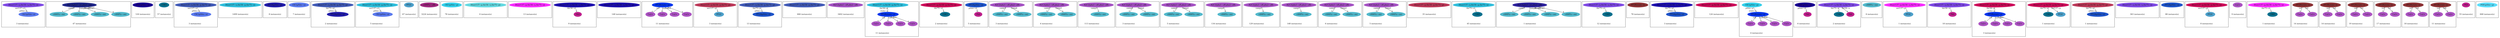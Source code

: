 # Snapshot [Event: 12839697, Time: 250.000000]
digraph G{
subgraph cluster0{
	counter0 [label = "3 instance(s)", shape=none];
	node0_415 [label = "D(ser137~u,thr34~u,thr75~u)", color = "0.724199819524,0.675818655355,0.889222302727", style=filled];
	node0_415 -> counter0 [style=invis];
	node0_3200 [label = "CK1(pSite~u)", color = "0.631792777547,0.616355006865,0.932364815029", style=filled];
	node0_3200 -> counter0 [style=invis];
	 node0_415 -> node0_3200 [taillabel="ser137~u", headlabel="pSite~u", dir=none];
}
subgraph cluster2{
	counter2 [label = "47 instance(s)", shape=none];
	node2_4824 [label = "R2C2(pka1~on,pka2~on)", color = "0.655500448491,0.764512102995,0.530128484675", style=filled];
	node2_4824 -> counter2 [style=invis];
	node2_10029 [label = "cAMP(c~on)", color = "0.526390617977,0.590680257724,0.799892431704", style=filled];
	node2_10029 -> counter2 [style=invis];
	node2_11561 [label = "cAMP(c~on)", color = "0.526390617977,0.590680257724,0.799892431704", style=filled];
	node2_11561 -> counter2 [style=invis];
	node2_12124 [label = "cAMP(c~on)", color = "0.526390617977,0.590680257724,0.799892431704", style=filled];
	node2_12124 -> counter2 [style=invis];
	node2_12294 [label = "cAMP(c~on)", color = "0.526390617977,0.590680257724,0.799892431704", style=filled];
	node2_12294 -> counter2 [style=invis];
	 node2_4824 -> node2_10029 [taillabel="camp4", headlabel="a", dir=none];
	 node2_4824 -> node2_12294 [taillabel="camp3", headlabel="a", dir=none];
	 node2_4824 -> node2_11561 [taillabel="camp2", headlabel="a", dir=none];
	 node2_4824 -> node2_12124 [taillabel="camp1", headlabel="a", dir=none];
}
subgraph cluster4{
	counter4 [label = "530 instance(s)", shape=none];
	node4_3220 [label = "PDE(pSite~u)", color = "0.694387339894,0.978710261099,0.572126758772", style=filled];
	node4_3220 -> counter4 [style=invis];
}
subgraph cluster6{
	counter6 [label = "57 instance(s)", shape=none];
	node6_3000 [label = "CDK5", color = "0.536831168481,0.941798407064,0.559814498761", style=filled];
	node6_3000 -> counter6 [style=invis];
}
subgraph cluster8{
	counter8 [label = "3 instance(s)", shape=none];
	node8_398 [label = "D(ser137~u,thr34~p,thr75~p)", color = "0.631611188249,0.640485004836,0.713716050452", style=filled];
	node8_398 -> counter8 [style=invis];
	node8_3148 [label = "CK1(pSite~u)", color = "0.631792777547,0.616355006865,0.932364815029", style=filled];
	node8_3148 -> counter8 [style=invis];
	 node8_398 -> node8_3148 [taillabel="ser137~u", headlabel="pSite~u", dir=none];
}
subgraph cluster10{
	counter10 [label = "1499 instance(s)", shape=none];
	node10_0 [label = "D(ser137~u,thr34~p,thr75~u)", color = "0.528957223731,0.782769851128,0.858828530887", style=filled];
	node10_0 -> counter10 [style=invis];
}
subgraph cluster12{
	counter12 [label = "8 instance(s)", shape=none];
	node12_4447 [label = "PP2A(pSite~p)", color = "0.672604046694,0.825742728919,0.667458543992", style=filled];
	node12_4447 -> counter12 [style=invis];
}
subgraph cluster14{
	counter14 [label = "7 instance(s)", shape=none];
	node14_3144 [label = "CK1(pSite~u)", color = "0.631792777547,0.616355006865,0.932364815029", style=filled];
	node14_3144 -> counter14 [style=invis];
}
subgraph cluster16{
	counter16 [label = "2 instance(s)", shape=none];
	node16_960 [label = "D(ser137~u,thr34~p,thr75~p)", color = "0.631611188249,0.640485004836,0.713716050452", style=filled];
	node16_960 -> counter16 [style=invis];
	node16_4513 [label = "PP2A(pSite~p)", color = "0.672604046694,0.825742728919,0.667458543992", style=filled];
	node16_4513 -> counter16 [style=invis];
	 node16_960 -> node16_4513 [taillabel="thr75~p", headlabel="pSite~p", dir=none];
}
subgraph cluster18{
	counter18 [label = "5 instance(s)", shape=none];
	node18_11 [label = "D(ser137~u,thr34~p,thr75~u)", color = "0.528957223731,0.782769851128,0.858828530887", style=filled];
	node18_11 -> counter18 [style=invis];
	node18_3161 [label = "CK1(pSite~u)", color = "0.631792777547,0.616355006865,0.932364815029", style=filled];
	node18_3161 -> counter18 [style=invis];
	 node18_11 -> node18_3161 [taillabel="ser137~u", headlabel="pSite~u", dir=none];
}
subgraph cluster20{
	counter20 [label = "67 instance(s)", shape=none];
	node20_4744 [label = "PP2C", color = "0.556219078744,0.61426064741,0.794327450149", style=filled];
	node20_4744 -> counter20 [style=invis];
}
subgraph cluster22{
	counter22 [label = "3224 instance(s)", shape=none];
	node22_8825 [label = "cAMP(c~off)", color = "0.878267696647,0.743498310439,0.624131177011", style=filled];
	node22_8825 -> counter22 [style=invis];
}
subgraph cluster24{
	counter24 [label = "78 instance(s)", shape=none];
	node24_3120 [label = "CK1(pSite~p)", color = "0.524502208368,0.776517640095,0.920440143131", style=filled];
	node24_3120 -> counter24 [style=invis];
}
subgraph cluster26{
	counter26 [label = "6 instance(s)", shape=none];
	node26_1057 [label = "D(ser137~p,thr34~u,thr75~p)", color = "0.510484498342,0.552224952875,0.879537240404", style=filled];
	node26_1057 -> counter26 [style=invis];
}
subgraph cluster28{
	counter28 [label = "13 instance(s)", shape=none];
	node28_101 [label = "D(ser137~p,thr34~u,thr75~u)", color = "0.827730137207,0.824324497711,0.993682117253", style=filled];
	node28_101 -> counter28 [style=invis];
}
subgraph cluster30{
	counter30 [label = "9 instance(s)", shape=none];
	node30_45 [label = "D(ser137~u,thr34~u,thr75~p)", color = "0.679722610913,0.902203359505,0.677596751942", style=filled];
	node30_45 -> counter30 [style=invis];
	node30_13471 [label = "PKA", color = "0.887546045598,0.8292518834,0.749456910969", style=filled];
	node30_13471 -> counter30 [style=invis];
	 node30_45 -> node30_13471 [taillabel="thr34~u", headlabel="a", dir=none];
}
subgraph cluster32{
	counter32 [label = "148 instance(s)", shape=none];
	node32_29 [label = "D(ser137~u,thr34~u,thr75~p)", color = "0.679722610913,0.902203359505,0.677596751942", style=filled];
	node32_29 -> counter32 [style=invis];
}
subgraph cluster34{
	counter34 [label = "11 instance(s)", shape=none];
	node34_4561 [label = "PP2B(state~a)", color = "0.632041074856,0.966370417997,0.926922010733", style=filled];
	node34_4561 -> counter34 [style=invis];
	node34_8917 [label = "Ca2+", color = "0.800655077098,0.56293018446,0.757819803947", style=filled];
	node34_8917 -> counter34 [style=invis];
	node34_9030 [label = "Ca2+", color = "0.800655077098,0.56293018446,0.757819803947", style=filled];
	node34_9030 -> counter34 [style=invis];
	node34_13694 [label = "Ca2+", color = "0.800655077098,0.56293018446,0.757819803947", style=filled];
	node34_13694 -> counter34 [style=invis];
	node34_13787 [label = "Ca2+", color = "0.800655077098,0.56293018446,0.757819803947", style=filled];
	node34_13787 -> counter34 [style=invis];
	 node34_4561 -> node34_13787 [taillabel="ca4", headlabel="a", dir=none];
	 node34_4561 -> node34_8917 [taillabel="ca3", headlabel="a", dir=none];
	 node34_4561 -> node34_9030 [taillabel="ca2", headlabel="a", dir=none];
	 node34_4561 -> node34_13694 [taillabel="ca1", headlabel="a", dir=none];
}
subgraph cluster36{
	counter36 [label = "3 instance(s)", shape=none];
	node36_1652 [label = "D(ser137~p,thr34~p,thr75~p)", color = "0.958981902747,0.700934370782,0.731656088199", style=filled];
	node36_1652 -> counter36 [style=invis];
	node36_4800 [label = "PP2C", color = "0.556219078744,0.61426064741,0.794327450149", style=filled];
	node36_4800 -> counter36 [style=invis];
	 node36_1652 -> node36_4800 [taillabel="ser137~p", headlabel="a", dir=none];
}
subgraph cluster38{
	counter38 [label = "13 instance(s)", shape=none];
	node38_33 [label = "D(ser137~u,thr34~p,thr75~p)", color = "0.631611188249,0.640485004836,0.713716050452", style=filled];
	node38_33 -> counter38 [style=invis];
	node38_4514 [label = "PP2A(pSite~u)", color = "0.614212476318,0.846321262235,0.78557854135", style=filled];
	node38_4514 -> counter38 [style=invis];
	 node38_33 -> node38_4514 [taillabel="thr75~p", headlabel="pSite~u", dir=none];
}
subgraph cluster40{
	counter40 [label = "666 instance(s)", shape=none];
	node40_5 [label = "D(ser137~u,thr34~p,thr75~p)", color = "0.631611188249,0.640485004836,0.713716050452", style=filled];
	node40_5 -> counter40 [style=invis];
}
subgraph cluster42{
	counter42 [label = "3402 instance(s)", shape=none];
	node42_4825 [label = "R2C2(pka1~off,pka2~off)", color = "0.788980421243,0.581691759331,0.761674200239", style=filled];
	node42_4825 -> counter42 [style=invis];
}
subgraph cluster44{
	counter44 [label = "11 instance(s)", shape=none];
	node44_21 [label = "D(ser137~u,thr34~p,thr75~u)", color = "0.528957223731,0.782769851128,0.858828530887", style=filled];
	node44_21 -> counter44 [style=invis];
	node44_4645 [label = "PP2B(state~a)", color = "0.632041074856,0.966370417997,0.926922010733", style=filled];
	node44_4645 -> counter44 [style=invis];
	node44_9054 [label = "Ca2+", color = "0.800655077098,0.56293018446,0.757819803947", style=filled];
	node44_9054 -> counter44 [style=invis];
	node44_13465 [label = "Ca2+", color = "0.800655077098,0.56293018446,0.757819803947", style=filled];
	node44_13465 -> counter44 [style=invis];
	node44_13598 [label = "Ca2+", color = "0.800655077098,0.56293018446,0.757819803947", style=filled];
	node44_13598 -> counter44 [style=invis];
	node44_13784 [label = "Ca2+", color = "0.800655077098,0.56293018446,0.757819803947", style=filled];
	node44_13784 -> counter44 [style=invis];
	 node44_4645 -> node44_13465 [taillabel="ca4", headlabel="a", dir=none];
	 node44_4645 -> node44_13784 [taillabel="ca3", headlabel="a", dir=none];
	 node44_4645 -> node44_9054 [taillabel="ca2", headlabel="a", dir=none];
	 node44_4645 -> node44_13598 [taillabel="ca1", headlabel="a", dir=none];
	 node44_21 -> node44_4645 [taillabel="thr34~p", headlabel="state~a", dir=none];
}
subgraph cluster46{
	counter46 [label = "2 instance(s)", shape=none];
	node46_19 [label = "D(ser137~p,thr34~p,thr75~u)", color = "0.932737598213,0.937989657099,0.796990507666", style=filled];
	node46_19 -> counter46 [style=invis];
	node46_3036 [label = "CDK5", color = "0.536831168481,0.941798407064,0.559814498761", style=filled];
	node46_3036 -> counter46 [style=invis];
	 node46_19 -> node46_3036 [taillabel="thr75~u", headlabel="a", dir=none];
}
subgraph cluster48{
	counter48 [label = "5 instance(s)", shape=none];
	node48_4453 [label = "PP2A(pSite~u)", color = "0.614212476318,0.846321262235,0.78557854135", style=filled];
	node48_4453 -> counter48 [style=invis];
	node48_9051 [label = "PKA", color = "0.887546045598,0.8292518834,0.749456910969", style=filled];
	node48_9051 -> counter48 [style=invis];
	 node48_4453 -> node48_9051 [taillabel="pSite~u", headlabel="a", dir=none];
}
subgraph cluster50{
	counter50 [label = "3 instance(s)", shape=none];
	node50_5920 [label = "R2C2(pka1~off,pka2~off)", color = "0.788980421243,0.581691759331,0.761674200239", style=filled];
	node50_5920 -> counter50 [style=invis];
	node50_9147 [label = "cAMP(c~on)", color = "0.526390617977,0.590680257724,0.799892431704", style=filled];
	node50_9147 -> counter50 [style=invis];
	node50_12185 [label = "cAMP(c~on)", color = "0.526390617977,0.590680257724,0.799892431704", style=filled];
	node50_12185 -> counter50 [style=invis];
	 node50_5920 -> node50_12185 [taillabel="camp4", headlabel="a", dir=none];
	 node50_5920 -> node50_9147 [taillabel="camp3", headlabel="a", dir=none];
}
subgraph cluster51{
	counter51 [label = "4 instance(s)", shape=none];
	node51_5014 [label = "R2C2(pka1~off,pka2~off)", color = "0.788980421243,0.581691759331,0.761674200239", style=filled];
	node51_5014 -> counter51 [style=invis];
	node51_9500 [label = "cAMP(c~on)", color = "0.526390617977,0.590680257724,0.799892431704", style=filled];
	node51_9500 -> counter51 [style=invis];
	node51_10180 [label = "cAMP(c~on)", color = "0.526390617977,0.590680257724,0.799892431704", style=filled];
	node51_10180 -> counter51 [style=invis];
	 node51_5014 -> node51_10180 [taillabel="camp3", headlabel="a", dir=none];
	 node51_5014 -> node51_9500 [taillabel="camp1", headlabel="a", dir=none];
}
subgraph cluster52{
	counter52 [label = "113 instance(s)", shape=none];
	node52_4936 [label = "R2C2(pka1~off,pka2~off)", color = "0.788980421243,0.581691759331,0.761674200239", style=filled];
	node52_4936 -> counter52 [style=invis];
	node52_12595 [label = "cAMP(c~on)", color = "0.526390617977,0.590680257724,0.799892431704", style=filled];
	node52_12595 -> counter52 [style=invis];
	 node52_4936 -> node52_12595 [taillabel="camp3", headlabel="a", dir=none];
}
subgraph cluster53{
	counter53 [label = "3 instance(s)", shape=none];
	node53_4922 [label = "R2C2(pka1~off,pka2~off)", color = "0.788980421243,0.581691759331,0.761674200239", style=filled];
	node53_4922 -> counter53 [style=invis];
	node53_10878 [label = "cAMP(c~on)", color = "0.526390617977,0.590680257724,0.799892431704", style=filled];
	node53_10878 -> counter53 [style=invis];
	node53_12009 [label = "cAMP(c~on)", color = "0.526390617977,0.590680257724,0.799892431704", style=filled];
	node53_12009 -> counter53 [style=invis];
	 node53_4922 -> node53_10878 [taillabel="camp4", headlabel="a", dir=none];
	 node53_4922 -> node53_12009 [taillabel="camp2", headlabel="a", dir=none];
}
subgraph cluster54{
	counter54 [label = "5 instance(s)", shape=none];
	node54_4909 [label = "R2C2(pka1~off,pka2~off)", color = "0.788980421243,0.581691759331,0.761674200239", style=filled];
	node54_4909 -> counter54 [style=invis];
	node54_10539 [label = "cAMP(c~on)", color = "0.526390617977,0.590680257724,0.799892431704", style=filled];
	node54_10539 -> counter54 [style=invis];
	node54_12609 [label = "cAMP(c~on)", color = "0.526390617977,0.590680257724,0.799892431704", style=filled];
	node54_12609 -> counter54 [style=invis];
	 node54_4909 -> node54_10539 [taillabel="camp3", headlabel="a", dir=none];
	 node54_4909 -> node54_12609 [taillabel="camp2", headlabel="a", dir=none];
}
subgraph cluster55{
	counter55 [label = "134 instance(s)", shape=none];
	node55_4828 [label = "R2C2(pka1~off,pka2~off)", color = "0.788980421243,0.581691759331,0.761674200239", style=filled];
	node55_4828 -> counter55 [style=invis];
	node55_11023 [label = "cAMP(c~on)", color = "0.526390617977,0.590680257724,0.799892431704", style=filled];
	node55_11023 -> counter55 [style=invis];
	 node55_4828 -> node55_11023 [taillabel="camp4", headlabel="a", dir=none];
}
subgraph cluster56{
	counter56 [label = "129 instance(s)", shape=none];
	node56_4870 [label = "R2C2(pka1~off,pka2~off)", color = "0.788980421243,0.581691759331,0.761674200239", style=filled];
	node56_4870 -> counter56 [style=invis];
	node56_9899 [label = "cAMP(c~on)", color = "0.526390617977,0.590680257724,0.799892431704", style=filled];
	node56_9899 -> counter56 [style=invis];
	 node56_4870 -> node56_9899 [taillabel="camp2", headlabel="a", dir=none];
}
subgraph cluster57{
	counter57 [label = "148 instance(s)", shape=none];
	node57_4897 [label = "R2C2(pka1~off,pka2~off)", color = "0.788980421243,0.581691759331,0.761674200239", style=filled];
	node57_4897 -> counter57 [style=invis];
	node57_11549 [label = "cAMP(c~on)", color = "0.526390617977,0.590680257724,0.799892431704", style=filled];
	node57_11549 -> counter57 [style=invis];
	 node57_4897 -> node57_11549 [taillabel="camp1", headlabel="a", dir=none];
}
subgraph cluster58{
	counter58 [label = "6 instance(s)", shape=none];
	node58_6403 [label = "R2C2(pka1~off,pka2~off)", color = "0.788980421243,0.581691759331,0.761674200239", style=filled];
	node58_6403 -> counter58 [style=invis];
	node58_10756 [label = "cAMP(c~on)", color = "0.526390617977,0.590680257724,0.799892431704", style=filled];
	node58_10756 -> counter58 [style=invis];
	node58_12128 [label = "cAMP(c~on)", color = "0.526390617977,0.590680257724,0.799892431704", style=filled];
	node58_12128 -> counter58 [style=invis];
	 node58_6403 -> node58_12128 [taillabel="camp2", headlabel="a", dir=none];
	 node58_6403 -> node58_10756 [taillabel="camp1", headlabel="a", dir=none];
}
subgraph cluster59{
	counter59 [label = "5 instance(s)", shape=none];
	node59_6585 [label = "R2C2(pka1~off,pka2~off)", color = "0.788980421243,0.581691759331,0.761674200239", style=filled];
	node59_6585 -> counter59 [style=invis];
	node59_11010 [label = "cAMP(c~on)", color = "0.526390617977,0.590680257724,0.799892431704", style=filled];
	node59_11010 -> counter59 [style=invis];
	node59_12841 [label = "cAMP(c~on)", color = "0.526390617977,0.590680257724,0.799892431704", style=filled];
	node59_12841 -> counter59 [style=invis];
	 node59_6585 -> node59_11010 [taillabel="camp4", headlabel="a", dir=none];
	 node59_6585 -> node59_12841 [taillabel="camp1", headlabel="a", dir=none];
}
subgraph cluster61{
	counter61 [label = "35 instance(s)", shape=none];
	node61_133 [label = "D(ser137~p,thr34~p,thr75~p)", color = "0.958981902747,0.700934370782,0.731656088199", style=filled];
	node61_133 -> counter61 [style=invis];
}
subgraph cluster63{
	counter63 [label = "45 instance(s)", shape=none];
	node63_24 [label = "D(ser137~u,thr34~p,thr75~u)", color = "0.528957223731,0.782769851128,0.858828530887", style=filled];
	node63_24 -> counter63 [style=invis];
	node63_3086 [label = "CDK5", color = "0.536831168481,0.941798407064,0.559814498761", style=filled];
	node63_3086 -> counter63 [style=invis];
	 node63_24 -> node63_3086 [taillabel="thr75~u", headlabel="a", dir=none];
}
subgraph cluster65{
	counter65 [label = "1 instance(s)", shape=none];
	node65_5774 [label = "R2C2(pka1~on,pka2~off)", color = "0.682420660171,0.786581096939,0.608807274273", style=filled];
	node65_5774 -> counter65 [style=invis];
	node65_10680 [label = "cAMP(c~on)", color = "0.526390617977,0.590680257724,0.799892431704", style=filled];
	node65_10680 -> counter65 [style=invis];
	node65_12057 [label = "cAMP(c~on)", color = "0.526390617977,0.590680257724,0.799892431704", style=filled];
	node65_12057 -> counter65 [style=invis];
	node65_12754 [label = "cAMP(c~on)", color = "0.526390617977,0.590680257724,0.799892431704", style=filled];
	node65_12754 -> counter65 [style=invis];
	node65_12845 [label = "cAMP(c~on)", color = "0.526390617977,0.590680257724,0.799892431704", style=filled];
	node65_12845 -> counter65 [style=invis];
	 node65_5774 -> node65_12057 [taillabel="camp4", headlabel="a", dir=none];
	 node65_5774 -> node65_10680 [taillabel="camp3", headlabel="a", dir=none];
	 node65_5774 -> node65_12845 [taillabel="camp2", headlabel="a", dir=none];
	 node65_5774 -> node65_12754 [taillabel="camp1", headlabel="a", dir=none];
}
subgraph cluster67{
	counter67 [label = "12 instance(s)", shape=none];
	node67_36 [label = "D(ser137~u,thr34~u,thr75~u)", color = "0.724199819524,0.675818655355,0.889222302727", style=filled];
	node67_36 -> counter67 [style=invis];
	node67_3052 [label = "CDK5", color = "0.536831168481,0.941798407064,0.559814498761", style=filled];
	node67_3052 -> counter67 [style=invis];
	 node67_36 -> node67_3052 [taillabel="thr75~u", headlabel="a", dir=none];
}
subgraph cluster69{
	counter69 [label = "78 instance(s)", shape=none];
	node69_4546 [label = "PP2B(state~i)", color = "0.994644204716,0.642151500945,0.550079937678", style=filled];
	node69_4546 -> counter69 [style=invis];
}
subgraph cluster71{
	counter71 [label = "3 instance(s)", shape=none];
	node71_2291 [label = "D(ser137~u,thr34~u,thr75~p)", color = "0.679722610913,0.902203359505,0.677596751942", style=filled];
	node71_2291 -> counter71 [style=invis];
	node71_4467 [label = "PP2A(pSite~u)", color = "0.614212476318,0.846321262235,0.78557854135", style=filled];
	node71_4467 -> counter71 [style=invis];
	 node71_2291 -> node71_4467 [taillabel="thr75~p", headlabel="pSite~u", dir=none];
}
subgraph cluster73{
	counter73 [label = "124 instance(s)", shape=none];
	node73_8 [label = "D(ser137~p,thr34~p,thr75~u)", color = "0.932737598213,0.937989657099,0.796990507666", style=filled];
	node73_8 -> counter73 [style=invis];
}
subgraph cluster75{
	counter75 [label = "4 instance(s)", shape=none];
	node75_3126 [label = "CK1(pSite~p)", color = "0.524502208368,0.776517640095,0.920440143131", style=filled];
	node75_3126 -> counter75 [style=invis];
	node75_4737 [label = "PP2B(state~a)", color = "0.632041074856,0.966370417997,0.926922010733", style=filled];
	node75_4737 -> counter75 [style=invis];
	node75_9006 [label = "Ca2+", color = "0.800655077098,0.56293018446,0.757819803947", style=filled];
	node75_9006 -> counter75 [style=invis];
	node75_9067 [label = "Ca2+", color = "0.800655077098,0.56293018446,0.757819803947", style=filled];
	node75_9067 -> counter75 [style=invis];
	node75_13204 [label = "Ca2+", color = "0.800655077098,0.56293018446,0.757819803947", style=filled];
	node75_13204 -> counter75 [style=invis];
	node75_13674 [label = "Ca2+", color = "0.800655077098,0.56293018446,0.757819803947", style=filled];
	node75_13674 -> counter75 [style=invis];
	 node75_4737 -> node75_9006 [taillabel="ca4", headlabel="a", dir=none];
	 node75_4737 -> node75_9067 [taillabel="ca3", headlabel="a", dir=none];
	 node75_4737 -> node75_13674 [taillabel="ca2", headlabel="a", dir=none];
	 node75_4737 -> node75_13204 [taillabel="ca1", headlabel="a", dir=none];
	 node75_3126 -> node75_4737 [taillabel="pSite~p", headlabel="state~a", dir=none];
}
subgraph cluster77{
	counter77 [label = "6 instance(s)", shape=none];
	node77_3344 [label = "PDE(pSite~u)", color = "0.694387339894,0.978710261099,0.572126758772", style=filled];
	node77_3344 -> counter77 [style=invis];
	node77_9064 [label = "PKA", color = "0.887546045598,0.8292518834,0.749456910969", style=filled];
	node77_9064 -> counter77 [style=invis];
	 node77_3344 -> node77_9064 [taillabel="pSite~u", headlabel="a", dir=none];
}
subgraph cluster79{
	counter79 [label = "2 instance(s)", shape=none];
	node79_1697 [label = "D(ser137~u,thr34~u,thr75~u)", color = "0.724199819524,0.675818655355,0.889222302727", style=filled];
	node79_1697 -> counter79 [style=invis];
	node79_3096 [label = "CDK5", color = "0.536831168481,0.941798407064,0.559814498761", style=filled];
	node79_3096 -> counter79 [style=invis];
	node79_13194 [label = "PKA", color = "0.887546045598,0.8292518834,0.749456910969", style=filled];
	node79_13194 -> counter79 [style=invis];
	 node79_1697 -> node79_3096 [taillabel="thr75~u", headlabel="a", dir=none];
	 node79_1697 -> node79_13194 [taillabel="thr34~u", headlabel="a", dir=none];
}
subgraph cluster81{
	counter81 [label = "8 instance(s)", shape=none];
	node81_9504 [label = "cAMP(c~on)", color = "0.526390617977,0.590680257724,0.799892431704", style=filled];
	node81_9504 -> counter81 [style=invis];
}
subgraph cluster83{
	counter83 [label = "1 instance(s)", shape=none];
	node83_2441 [label = "D(ser137~p,thr34~u,thr75~u)", color = "0.827730137207,0.824324497711,0.993682117253", style=filled];
	node83_2441 -> counter83 [style=invis];
	node83_4745 [label = "PP2C", color = "0.556219078744,0.61426064741,0.794327450149", style=filled];
	node83_4745 -> counter83 [style=invis];
	 node83_2441 -> node83_4745 [taillabel="ser137~p", headlabel="a", dir=none];
}
subgraph cluster85{
	counter85 [label = "18 instance(s)", shape=none];
	node85_51 [label = "D(ser137~u,thr34~u,thr75~u)", color = "0.724199819524,0.675818655355,0.889222302727", style=filled];
	node85_51 -> counter85 [style=invis];
	node85_13529 [label = "PKA", color = "0.887546045598,0.8292518834,0.749456910969", style=filled];
	node85_13529 -> counter85 [style=invis];
	 node85_51 -> node85_13529 [taillabel="thr34~u", headlabel="a", dir=none];
}
subgraph cluster87{
	counter87 [label = "3 instance(s)", shape=none];
	node87_569 [label = "D(ser137~p,thr34~p,thr75~u)", color = "0.932737598213,0.937989657099,0.796990507666", style=filled];
	node87_569 -> counter87 [style=invis];
	node87_4604 [label = "PP2B(state~a)", color = "0.632041074856,0.966370417997,0.926922010733", style=filled];
	node87_4604 -> counter87 [style=invis];
	node87_8824 [label = "Ca2+", color = "0.800655077098,0.56293018446,0.757819803947", style=filled];
	node87_8824 -> counter87 [style=invis];
	node87_8867 [label = "Ca2+", color = "0.800655077098,0.56293018446,0.757819803947", style=filled];
	node87_8867 -> counter87 [style=invis];
	node87_8889 [label = "Ca2+", color = "0.800655077098,0.56293018446,0.757819803947", style=filled];
	node87_8889 -> counter87 [style=invis];
	node87_9020 [label = "Ca2+", color = "0.800655077098,0.56293018446,0.757819803947", style=filled];
	node87_9020 -> counter87 [style=invis];
	 node87_4604 -> node87_8824 [taillabel="ca4", headlabel="a", dir=none];
	 node87_4604 -> node87_8889 [taillabel="ca3", headlabel="a", dir=none];
	 node87_4604 -> node87_9020 [taillabel="ca2", headlabel="a", dir=none];
	 node87_4604 -> node87_8867 [taillabel="ca1", headlabel="a", dir=none];
	 node87_569 -> node87_4604 [taillabel="thr34~p", headlabel="state~a", dir=none];
}
subgraph cluster89{
	counter89 [label = "1 instance(s)", shape=none];
	node89_2747 [label = "D(ser137~p,thr34~p,thr75~u)", color = "0.932737598213,0.937989657099,0.796990507666", style=filled];
	node89_2747 -> counter89 [style=invis];
	node89_3021 [label = "CDK5", color = "0.536831168481,0.941798407064,0.559814498761", style=filled];
	node89_3021 -> counter89 [style=invis];
	node89_4747 [label = "PP2C", color = "0.556219078744,0.61426064741,0.794327450149", style=filled];
	node89_4747 -> counter89 [style=invis];
	 node89_2747 -> node89_3021 [taillabel="thr75~u", headlabel="a", dir=none];
	 node89_2747 -> node89_4747 [taillabel="ser137~p", headlabel="a", dir=none];
}
subgraph cluster91{
	counter91 [label = "1 instance(s)", shape=none];
	node91_2296 [label = "D(ser137~p,thr34~p,thr75~p)", color = "0.958981902747,0.700934370782,0.731656088199", style=filled];
	node91_2296 -> counter91 [style=invis];
	node91_4533 [label = "PP2A(pSite~u)", color = "0.614212476318,0.846321262235,0.78557854135", style=filled];
	node91_4533 -> counter91 [style=invis];
	 node91_2296 -> node91_4533 [taillabel="thr75~p", headlabel="pSite~u", dir=none];
}
subgraph cluster93{
	counter93 [label = "363 instance(s)", shape=none];
	node93_9 [label = "D(ser137~u,thr34~u,thr75~u)", color = "0.724199819524,0.675818655355,0.889222302727", style=filled];
	node93_9 -> counter93 [style=invis];
}
subgraph cluster95{
	counter95 [label = "88 instance(s)", shape=none];
	node95_4424 [label = "PP2A(pSite~u)", color = "0.614212476318,0.846321262235,0.78557854135", style=filled];
	node95_4424 -> counter95 [style=invis];
}
subgraph cluster97{
	counter97 [label = "8 instance(s)", shape=none];
	node97_47 [label = "D(ser137~p,thr34~p,thr75~u)", color = "0.932737598213,0.937989657099,0.796990507666", style=filled];
	node97_47 -> counter97 [style=invis];
	node97_4750 [label = "PP2C", color = "0.556219078744,0.61426064741,0.794327450149", style=filled];
	node97_4750 -> counter97 [style=invis];
	 node97_47 -> node97_4750 [taillabel="ser137~p", headlabel="a", dir=none];
}
subgraph cluster99{
	counter99 [label = "9 instance(s)", shape=none];
	node99_8845 [label = "Ca2+", color = "0.800655077098,0.56293018446,0.757819803947", style=filled];
	node99_8845 -> counter99 [style=invis];
}
subgraph cluster101{
	counter101 [label = "1 instance(s)", shape=none];
	node101_2986 [label = "D(ser137~p,thr34~u,thr75~u)", color = "0.827730137207,0.824324497711,0.993682117253", style=filled];
	node101_2986 -> counter101 [style=invis];
	node101_3101 [label = "CDK5", color = "0.536831168481,0.941798407064,0.559814498761", style=filled];
	node101_3101 -> counter101 [style=invis];
	 node101_2986 -> node101_3101 [taillabel="thr75~u", headlabel="a", dir=none];
}
subgraph cluster103{
	counter103 [label = "14 instance(s)", shape=none];
	node103_4557 [label = "PP2B(state~i)", color = "0.994644204716,0.642151500945,0.550079937678", style=filled];
	node103_4557 -> counter103 [style=invis];
	node103_13130 [label = "Ca2+", color = "0.800655077098,0.56293018446,0.757819803947", style=filled];
	node103_13130 -> counter103 [style=invis];
	node103_13424 [label = "Ca2+", color = "0.800655077098,0.56293018446,0.757819803947", style=filled];
	node103_13424 -> counter103 [style=invis];
	 node103_4557 -> node103_13130 [taillabel="ca3", headlabel="a", dir=none];
	 node103_4557 -> node103_13424 [taillabel="ca2", headlabel="a", dir=none];
}
subgraph cluster104{
	counter104 [label = "14 instance(s)", shape=none];
	node104_4551 [label = "PP2B(state~i)", color = "0.994644204716,0.642151500945,0.550079937678", style=filled];
	node104_4551 -> counter104 [style=invis];
	node104_8833 [label = "Ca2+", color = "0.800655077098,0.56293018446,0.757819803947", style=filled];
	node104_8833 -> counter104 [style=invis];
	node104_13735 [label = "Ca2+", color = "0.800655077098,0.56293018446,0.757819803947", style=filled];
	node104_13735 -> counter104 [style=invis];
	 node104_4551 -> node104_13735 [taillabel="ca2", headlabel="a", dir=none];
	 node104_4551 -> node104_8833 [taillabel="ca1", headlabel="a", dir=none];
}
subgraph cluster105{
	counter105 [label = "19 instance(s)", shape=none];
	node105_4544 [label = "PP2B(state~i)", color = "0.994644204716,0.642151500945,0.550079937678", style=filled];
	node105_4544 -> counter105 [style=invis];
	node105_13235 [label = "Ca2+", color = "0.800655077098,0.56293018446,0.757819803947", style=filled];
	node105_13235 -> counter105 [style=invis];
	node105_13616 [label = "Ca2+", color = "0.800655077098,0.56293018446,0.757819803947", style=filled];
	node105_13616 -> counter105 [style=invis];
	 node105_4544 -> node105_13235 [taillabel="ca4", headlabel="a", dir=none];
	 node105_4544 -> node105_13616 [taillabel="ca1", headlabel="a", dir=none];
}
subgraph cluster106{
	counter106 [label = "17 instance(s)", shape=none];
	node106_4545 [label = "PP2B(state~i)", color = "0.994644204716,0.642151500945,0.550079937678", style=filled];
	node106_4545 -> counter106 [style=invis];
	node106_8947 [label = "Ca2+", color = "0.800655077098,0.56293018446,0.757819803947", style=filled];
	node106_8947 -> counter106 [style=invis];
	node106_9045 [label = "Ca2+", color = "0.800655077098,0.56293018446,0.757819803947", style=filled];
	node106_9045 -> counter106 [style=invis];
	 node106_4545 -> node106_8947 [taillabel="ca3", headlabel="a", dir=none];
	 node106_4545 -> node106_9045 [taillabel="ca1", headlabel="a", dir=none];
}
subgraph cluster107{
	counter107 [label = "18 instance(s)", shape=none];
	node107_4558 [label = "PP2B(state~i)", color = "0.994644204716,0.642151500945,0.550079937678", style=filled];
	node107_4558 -> counter107 [style=invis];
	node107_8886 [label = "Ca2+", color = "0.800655077098,0.56293018446,0.757819803947", style=filled];
	node107_8886 -> counter107 [style=invis];
	node107_8984 [label = "Ca2+", color = "0.800655077098,0.56293018446,0.757819803947", style=filled];
	node107_8984 -> counter107 [style=invis];
	 node107_4558 -> node107_8984 [taillabel="ca4", headlabel="a", dir=none];
	 node107_4558 -> node107_8886 [taillabel="ca3", headlabel="a", dir=none];
}
subgraph cluster108{
	counter108 [label = "11 instance(s)", shape=none];
	node108_4577 [label = "PP2B(state~i)", color = "0.994644204716,0.642151500945,0.550079937678", style=filled];
	node108_4577 -> counter108 [style=invis];
	node108_9083 [label = "Ca2+", color = "0.800655077098,0.56293018446,0.757819803947", style=filled];
	node108_9083 -> counter108 [style=invis];
	node108_13210 [label = "Ca2+", color = "0.800655077098,0.56293018446,0.757819803947", style=filled];
	node108_13210 -> counter108 [style=invis];
	 node108_4577 -> node108_13210 [taillabel="ca4", headlabel="a", dir=none];
	 node108_4577 -> node108_9083 [taillabel="ca2", headlabel="a", dir=none];
}
subgraph cluster110{
	counter110 [label = "55 instance(s)", shape=none];
	node110_8852 [label = "PKA", color = "0.887546045598,0.8292518834,0.749456910969", style=filled];
	node110_8852 -> counter110 [style=invis];
}
subgraph cluster112{
	counter112 [label = "668 instance(s)", shape=none];
	node112_3222 [label = "PDE(pSite~p)", color = "0.529684984289,0.639575162004,0.976999463643", style=filled];
	node112_3222 -> counter112 [style=invis];
}
}
